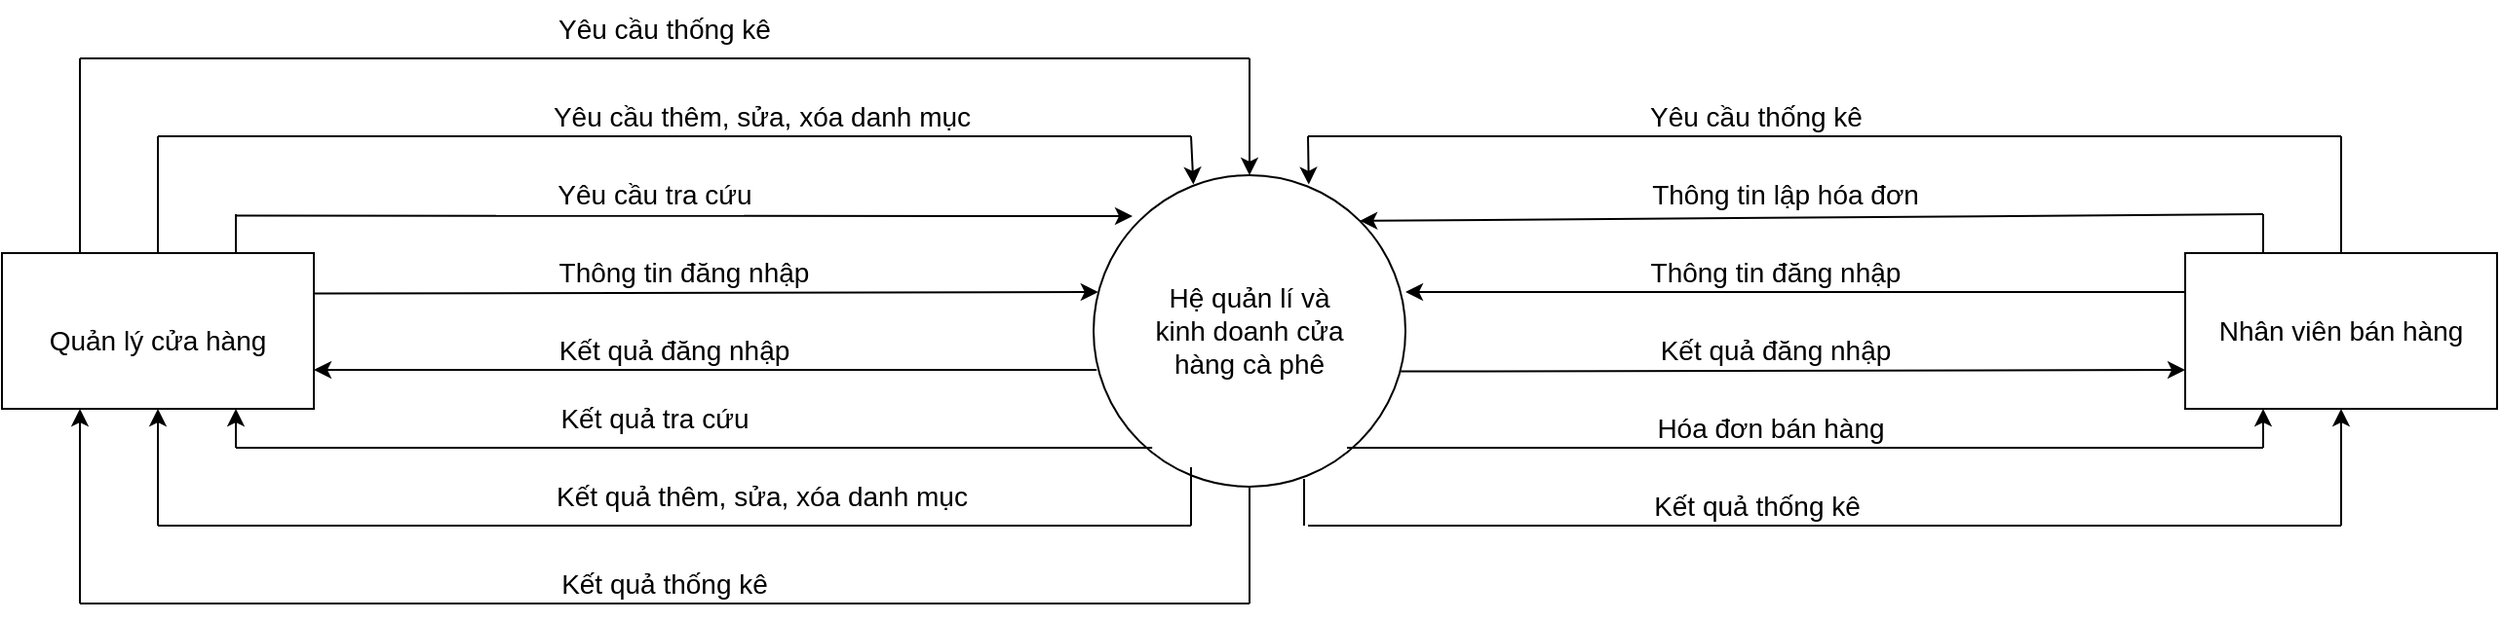 <mxfile version="16.4.11" type="device"><diagram id="OmSRzT9IOsMy6QMwIVkX" name="Page-1"><mxGraphModel dx="1888" dy="641" grid="1" gridSize="10" guides="1" tooltips="1" connect="1" arrows="1" fold="1" page="1" pageScale="1" pageWidth="850" pageHeight="1100" math="0" shadow="0"><root><mxCell id="0"/><mxCell id="1" parent="0"/><mxCell id="Z8nq-rbXBbzlLNZyP6jv-1" value="" style="ellipse;whiteSpace=wrap;html=1;aspect=fixed;" parent="1" vertex="1"><mxGeometry x="320" y="320" width="160" height="160" as="geometry"/></mxCell><mxCell id="Z8nq-rbXBbzlLNZyP6jv-2" value="&lt;font style=&quot;font-size: 14px&quot;&gt;Hệ quản lí và kinh doanh cửa hàng cà phê&lt;/font&gt;" style="text;html=1;strokeColor=none;fillColor=none;align=center;verticalAlign=middle;whiteSpace=wrap;rounded=0;" parent="1" vertex="1"><mxGeometry x="345" y="385" width="110" height="30" as="geometry"/></mxCell><mxCell id="Z8nq-rbXBbzlLNZyP6jv-3" value="" style="rounded=0;whiteSpace=wrap;html=1;fontSize=14;" parent="1" vertex="1"><mxGeometry x="-240" y="360" width="160" height="80" as="geometry"/></mxCell><mxCell id="Z8nq-rbXBbzlLNZyP6jv-4" value="Quản lý cửa hàng" style="text;html=1;strokeColor=none;fillColor=none;align=center;verticalAlign=middle;whiteSpace=wrap;rounded=0;fontSize=14;" parent="1" vertex="1"><mxGeometry x="-220" y="390" width="120" height="30" as="geometry"/></mxCell><mxCell id="Z8nq-rbXBbzlLNZyP6jv-5" value="" style="rounded=0;whiteSpace=wrap;html=1;fontSize=14;" parent="1" vertex="1"><mxGeometry x="880" y="360" width="160" height="80" as="geometry"/></mxCell><mxCell id="Z8nq-rbXBbzlLNZyP6jv-6" value="Nhân viên bán hàng" style="text;html=1;strokeColor=none;fillColor=none;align=center;verticalAlign=middle;whiteSpace=wrap;rounded=0;fontSize=14;" parent="1" vertex="1"><mxGeometry x="890" y="385" width="140" height="30" as="geometry"/></mxCell><mxCell id="Z8nq-rbXBbzlLNZyP6jv-11" value="Thông tin lập hóa đơn" style="text;html=1;strokeColor=none;fillColor=none;align=center;verticalAlign=middle;whiteSpace=wrap;rounded=0;fontSize=14;" parent="1" vertex="1"><mxGeometry x="600" y="320" width="150" height="20" as="geometry"/></mxCell><mxCell id="Z8nq-rbXBbzlLNZyP6jv-13" value="Hóa đơn bán hàng" style="text;html=1;strokeColor=none;fillColor=none;align=center;verticalAlign=middle;whiteSpace=wrap;rounded=0;fontSize=14;" parent="1" vertex="1"><mxGeometry x="600" y="440" width="135" height="20" as="geometry"/></mxCell><mxCell id="Z8nq-rbXBbzlLNZyP6jv-14" value="" style="endArrow=classic;html=1;rounded=0;fontSize=14;exitX=0;exitY=0.25;exitDx=0;exitDy=0;" parent="1" source="Z8nq-rbXBbzlLNZyP6jv-5" edge="1"><mxGeometry width="50" height="50" relative="1" as="geometry"><mxPoint x="880" y="399.7" as="sourcePoint"/><mxPoint x="480" y="380" as="targetPoint"/></mxGeometry></mxCell><mxCell id="Z8nq-rbXBbzlLNZyP6jv-15" value="Thông tin đăng nhập" style="text;html=1;strokeColor=none;fillColor=none;align=center;verticalAlign=middle;whiteSpace=wrap;rounded=0;fontSize=14;" parent="1" vertex="1"><mxGeometry x="600" y="355" width="140" height="30" as="geometry"/></mxCell><mxCell id="Z8nq-rbXBbzlLNZyP6jv-16" value="" style="endArrow=classic;html=1;rounded=0;fontSize=14;entryX=0;entryY=0.75;entryDx=0;entryDy=0;exitX=0.985;exitY=0.63;exitDx=0;exitDy=0;exitPerimeter=0;" parent="1" source="Z8nq-rbXBbzlLNZyP6jv-1" target="Z8nq-rbXBbzlLNZyP6jv-5" edge="1"><mxGeometry width="50" height="50" relative="1" as="geometry"><mxPoint x="480" y="420" as="sourcePoint"/><mxPoint x="887" y="449" as="targetPoint"/></mxGeometry></mxCell><mxCell id="Z8nq-rbXBbzlLNZyP6jv-17" value="Kết quả đăng nhập" style="text;html=1;strokeColor=none;fillColor=none;align=center;verticalAlign=middle;whiteSpace=wrap;rounded=0;fontSize=14;" parent="1" vertex="1"><mxGeometry x="605" y="400" width="130" height="20" as="geometry"/></mxCell><mxCell id="Z8nq-rbXBbzlLNZyP6jv-18" value="" style="endArrow=none;html=1;rounded=0;fontSize=14;exitX=0.25;exitY=0;exitDx=0;exitDy=0;" parent="1" source="Z8nq-rbXBbzlLNZyP6jv-5" edge="1"><mxGeometry width="50" height="50" relative="1" as="geometry"><mxPoint x="630" y="370" as="sourcePoint"/><mxPoint x="920" y="340" as="targetPoint"/></mxGeometry></mxCell><mxCell id="Z8nq-rbXBbzlLNZyP6jv-19" value="" style="endArrow=classic;html=1;rounded=0;fontSize=14;entryX=1;entryY=0;entryDx=0;entryDy=0;" parent="1" target="Z8nq-rbXBbzlLNZyP6jv-1" edge="1"><mxGeometry width="50" height="50" relative="1" as="geometry"><mxPoint x="920" y="340" as="sourcePoint"/><mxPoint x="680" y="320" as="targetPoint"/></mxGeometry></mxCell><mxCell id="Z8nq-rbXBbzlLNZyP6jv-20" value="" style="endArrow=none;html=1;rounded=0;fontSize=14;" parent="1" edge="1"><mxGeometry width="50" height="50" relative="1" as="geometry"><mxPoint x="450" y="460" as="sourcePoint"/><mxPoint x="920" y="460" as="targetPoint"/></mxGeometry></mxCell><mxCell id="Z8nq-rbXBbzlLNZyP6jv-21" value="" style="endArrow=classic;html=1;rounded=0;fontSize=14;entryX=0.25;entryY=1;entryDx=0;entryDy=0;" parent="1" target="Z8nq-rbXBbzlLNZyP6jv-5" edge="1"><mxGeometry width="50" height="50" relative="1" as="geometry"><mxPoint x="920" y="460" as="sourcePoint"/><mxPoint x="680" y="320" as="targetPoint"/></mxGeometry></mxCell><mxCell id="Z8nq-rbXBbzlLNZyP6jv-22" value="" style="endArrow=none;html=1;rounded=0;fontSize=14;exitX=0.5;exitY=0;exitDx=0;exitDy=0;" parent="1" source="Z8nq-rbXBbzlLNZyP6jv-5" edge="1"><mxGeometry width="50" height="50" relative="1" as="geometry"><mxPoint x="610" y="370" as="sourcePoint"/><mxPoint x="960" y="300" as="targetPoint"/></mxGeometry></mxCell><mxCell id="Z8nq-rbXBbzlLNZyP6jv-23" value="" style="endArrow=none;html=1;rounded=0;fontSize=14;" parent="1" edge="1"><mxGeometry width="50" height="50" relative="1" as="geometry"><mxPoint x="430" y="300" as="sourcePoint"/><mxPoint x="960" y="300" as="targetPoint"/></mxGeometry></mxCell><mxCell id="Z8nq-rbXBbzlLNZyP6jv-24" value="" style="endArrow=classic;html=1;rounded=0;fontSize=14;entryX=0.69;entryY=0.03;entryDx=0;entryDy=0;entryPerimeter=0;" parent="1" target="Z8nq-rbXBbzlLNZyP6jv-1" edge="1"><mxGeometry width="50" height="50" relative="1" as="geometry"><mxPoint x="430" y="300" as="sourcePoint"/><mxPoint x="660" y="320" as="targetPoint"/></mxGeometry></mxCell><mxCell id="Z8nq-rbXBbzlLNZyP6jv-25" value="Yêu cầu thống kê" style="text;html=1;strokeColor=none;fillColor=none;align=center;verticalAlign=middle;whiteSpace=wrap;rounded=0;fontSize=14;" parent="1" vertex="1"><mxGeometry x="600" y="280" width="120" height="20" as="geometry"/></mxCell><mxCell id="Z8nq-rbXBbzlLNZyP6jv-26" value="" style="endArrow=none;html=1;rounded=0;fontSize=14;exitX=0.675;exitY=0.975;exitDx=0;exitDy=0;exitPerimeter=0;" parent="1" source="Z8nq-rbXBbzlLNZyP6jv-1" edge="1"><mxGeometry width="50" height="50" relative="1" as="geometry"><mxPoint x="610" y="370" as="sourcePoint"/><mxPoint x="428" y="500" as="targetPoint"/></mxGeometry></mxCell><mxCell id="Z8nq-rbXBbzlLNZyP6jv-28" value="" style="endArrow=none;html=1;rounded=0;fontSize=14;" parent="1" edge="1"><mxGeometry width="50" height="50" relative="1" as="geometry"><mxPoint x="430" y="500" as="sourcePoint"/><mxPoint x="960" y="500" as="targetPoint"/></mxGeometry></mxCell><mxCell id="Z8nq-rbXBbzlLNZyP6jv-29" value="" style="endArrow=classic;html=1;rounded=0;fontSize=14;entryX=0.5;entryY=1;entryDx=0;entryDy=0;" parent="1" target="Z8nq-rbXBbzlLNZyP6jv-5" edge="1"><mxGeometry width="50" height="50" relative="1" as="geometry"><mxPoint x="960" y="500" as="sourcePoint"/><mxPoint x="660" y="320" as="targetPoint"/></mxGeometry></mxCell><mxCell id="Z8nq-rbXBbzlLNZyP6jv-30" value="Kết quả thống kê" style="text;html=1;strokeColor=none;fillColor=none;align=center;verticalAlign=middle;whiteSpace=wrap;rounded=0;fontSize=14;" parent="1" vertex="1"><mxGeometry x="592.5" y="480" width="135" height="20" as="geometry"/></mxCell><mxCell id="Z8nq-rbXBbzlLNZyP6jv-31" value="" style="endArrow=classic;html=1;rounded=0;fontSize=14;entryX=0;entryY=0.75;entryDx=0;entryDy=0;exitX=0.985;exitY=0.63;exitDx=0;exitDy=0;exitPerimeter=0;" parent="1" edge="1"><mxGeometry width="50" height="50" relative="1" as="geometry"><mxPoint x="-80.0" y="380.8" as="sourcePoint"/><mxPoint x="322.4" y="380" as="targetPoint"/></mxGeometry></mxCell><mxCell id="Z8nq-rbXBbzlLNZyP6jv-32" value="Thông tin đăng nhập" style="text;html=1;strokeColor=none;fillColor=none;align=center;verticalAlign=middle;whiteSpace=wrap;rounded=0;fontSize=14;" parent="1" vertex="1"><mxGeometry x="40" y="355" width="140" height="30" as="geometry"/></mxCell><mxCell id="Z8nq-rbXBbzlLNZyP6jv-33" value="" style="endArrow=classic;html=1;rounded=0;fontSize=14;exitX=0.01;exitY=0.625;exitDx=0;exitDy=0;exitPerimeter=0;" parent="1" source="Z8nq-rbXBbzlLNZyP6jv-1" edge="1"><mxGeometry width="50" height="50" relative="1" as="geometry"><mxPoint x="320" y="420" as="sourcePoint"/><mxPoint x="-80" y="420" as="targetPoint"/></mxGeometry></mxCell><mxCell id="Z8nq-rbXBbzlLNZyP6jv-34" value="Kết quả đăng nhập" style="text;html=1;strokeColor=none;fillColor=none;align=center;verticalAlign=middle;whiteSpace=wrap;rounded=0;fontSize=14;" parent="1" vertex="1"><mxGeometry x="40" y="400" width="130" height="20" as="geometry"/></mxCell><mxCell id="Z8nq-rbXBbzlLNZyP6jv-36" value="" style="endArrow=none;html=1;rounded=0;fontSize=14;exitX=0.25;exitY=0;exitDx=0;exitDy=0;" parent="1" edge="1"><mxGeometry width="50" height="50" relative="1" as="geometry"><mxPoint x="-120" y="360" as="sourcePoint"/><mxPoint x="-120" y="340" as="targetPoint"/></mxGeometry></mxCell><mxCell id="Z8nq-rbXBbzlLNZyP6jv-37" value="" style="endArrow=classic;html=1;rounded=0;fontSize=14;exitX=0.985;exitY=0.63;exitDx=0;exitDy=0;exitPerimeter=0;" parent="1" edge="1"><mxGeometry width="50" height="50" relative="1" as="geometry"><mxPoint x="-120" y="340.8" as="sourcePoint"/><mxPoint x="340" y="341" as="targetPoint"/></mxGeometry></mxCell><mxCell id="Z8nq-rbXBbzlLNZyP6jv-38" value="Yêu cầu tra cứu" style="text;html=1;strokeColor=none;fillColor=none;align=center;verticalAlign=middle;whiteSpace=wrap;rounded=0;fontSize=14;" parent="1" vertex="1"><mxGeometry x="40" y="315" width="110" height="30" as="geometry"/></mxCell><mxCell id="Z8nq-rbXBbzlLNZyP6jv-41" value="Kết quả tra cứu" style="text;html=1;strokeColor=none;fillColor=none;align=center;verticalAlign=middle;whiteSpace=wrap;rounded=0;fontSize=14;" parent="1" vertex="1"><mxGeometry x="40" y="430" width="110" height="30" as="geometry"/></mxCell><mxCell id="Z8nq-rbXBbzlLNZyP6jv-43" value="" style="endArrow=none;html=1;rounded=0;fontSize=14;entryX=0.188;entryY=0.875;entryDx=0;entryDy=0;entryPerimeter=0;" parent="1" target="Z8nq-rbXBbzlLNZyP6jv-1" edge="1"><mxGeometry width="50" height="50" relative="1" as="geometry"><mxPoint x="-120" y="460" as="sourcePoint"/><mxPoint x="340" y="460" as="targetPoint"/></mxGeometry></mxCell><mxCell id="Z8nq-rbXBbzlLNZyP6jv-44" value="" style="endArrow=classic;html=1;rounded=0;fontSize=14;entryX=0.75;entryY=1;entryDx=0;entryDy=0;" parent="1" target="Z8nq-rbXBbzlLNZyP6jv-3" edge="1"><mxGeometry width="50" height="50" relative="1" as="geometry"><mxPoint x="-120" y="460" as="sourcePoint"/><mxPoint x="130" y="410" as="targetPoint"/></mxGeometry></mxCell><mxCell id="Z8nq-rbXBbzlLNZyP6jv-45" value="" style="endArrow=none;html=1;rounded=0;fontSize=14;exitX=0.5;exitY=0;exitDx=0;exitDy=0;" parent="1" source="Z8nq-rbXBbzlLNZyP6jv-3" edge="1"><mxGeometry width="50" height="50" relative="1" as="geometry"><mxPoint x="40" y="360" as="sourcePoint"/><mxPoint x="-160" y="300" as="targetPoint"/></mxGeometry></mxCell><mxCell id="Z8nq-rbXBbzlLNZyP6jv-46" value="" style="endArrow=none;html=1;rounded=0;fontSize=14;" parent="1" edge="1"><mxGeometry width="50" height="50" relative="1" as="geometry"><mxPoint x="-160" y="300" as="sourcePoint"/><mxPoint x="370" y="300" as="targetPoint"/></mxGeometry></mxCell><mxCell id="Z8nq-rbXBbzlLNZyP6jv-48" value="" style="endArrow=classic;html=1;rounded=0;fontSize=14;entryX=0.32;entryY=0.03;entryDx=0;entryDy=0;entryPerimeter=0;" parent="1" target="Z8nq-rbXBbzlLNZyP6jv-1" edge="1"><mxGeometry width="50" height="50" relative="1" as="geometry"><mxPoint x="370" y="300" as="sourcePoint"/><mxPoint x="440.4" y="334.8" as="targetPoint"/></mxGeometry></mxCell><mxCell id="Z8nq-rbXBbzlLNZyP6jv-49" value="Yêu cầu thêm, sửa, xóa danh mục" style="text;html=1;strokeColor=none;fillColor=none;align=center;verticalAlign=middle;whiteSpace=wrap;rounded=0;fontSize=14;" parent="1" vertex="1"><mxGeometry x="10" y="275" width="280" height="30" as="geometry"/></mxCell><mxCell id="Z8nq-rbXBbzlLNZyP6jv-50" value="" style="endArrow=none;html=1;rounded=0;fontSize=14;" parent="1" edge="1"><mxGeometry width="50" height="50" relative="1" as="geometry"><mxPoint x="370" y="470" as="sourcePoint"/><mxPoint x="370" y="500" as="targetPoint"/></mxGeometry></mxCell><mxCell id="Z8nq-rbXBbzlLNZyP6jv-51" value="" style="endArrow=none;html=1;rounded=0;fontSize=14;" parent="1" edge="1"><mxGeometry width="50" height="50" relative="1" as="geometry"><mxPoint x="370" y="500" as="sourcePoint"/><mxPoint x="-160" y="500" as="targetPoint"/></mxGeometry></mxCell><mxCell id="Z8nq-rbXBbzlLNZyP6jv-52" value="" style="endArrow=classic;html=1;rounded=0;fontSize=14;entryX=0.5;entryY=1;entryDx=0;entryDy=0;" parent="1" target="Z8nq-rbXBbzlLNZyP6jv-3" edge="1"><mxGeometry width="50" height="50" relative="1" as="geometry"><mxPoint x="-160" y="500" as="sourcePoint"/><mxPoint x="250" y="300" as="targetPoint"/></mxGeometry></mxCell><mxCell id="Z8nq-rbXBbzlLNZyP6jv-54" value="" style="endArrow=none;html=1;rounded=0;fontSize=14;exitX=0.25;exitY=0;exitDx=0;exitDy=0;" parent="1" source="Z8nq-rbXBbzlLNZyP6jv-3" edge="1"><mxGeometry width="50" height="50" relative="1" as="geometry"><mxPoint x="220" y="350" as="sourcePoint"/><mxPoint x="-200" y="260" as="targetPoint"/></mxGeometry></mxCell><mxCell id="Z8nq-rbXBbzlLNZyP6jv-55" value="" style="endArrow=none;html=1;rounded=0;fontSize=14;" parent="1" edge="1"><mxGeometry width="50" height="50" relative="1" as="geometry"><mxPoint x="-200" y="260" as="sourcePoint"/><mxPoint x="400" y="260" as="targetPoint"/></mxGeometry></mxCell><mxCell id="Z8nq-rbXBbzlLNZyP6jv-56" value="" style="endArrow=classic;html=1;rounded=0;fontSize=14;entryX=0.5;entryY=0;entryDx=0;entryDy=0;" parent="1" target="Z8nq-rbXBbzlLNZyP6jv-1" edge="1"><mxGeometry width="50" height="50" relative="1" as="geometry"><mxPoint x="400" y="260" as="sourcePoint"/><mxPoint x="270" y="300" as="targetPoint"/></mxGeometry></mxCell><mxCell id="Z8nq-rbXBbzlLNZyP6jv-57" value="Yêu cầu thống kê" style="text;html=1;strokeColor=none;fillColor=none;align=center;verticalAlign=middle;whiteSpace=wrap;rounded=0;fontSize=14;" parent="1" vertex="1"><mxGeometry x="40" y="230" width="120" height="30" as="geometry"/></mxCell><mxCell id="Z8nq-rbXBbzlLNZyP6jv-58" value="" style="endArrow=none;html=1;rounded=0;fontSize=14;entryX=0.5;entryY=1;entryDx=0;entryDy=0;" parent="1" target="Z8nq-rbXBbzlLNZyP6jv-1" edge="1"><mxGeometry width="50" height="50" relative="1" as="geometry"><mxPoint x="400" y="540" as="sourcePoint"/><mxPoint x="270" y="300" as="targetPoint"/></mxGeometry></mxCell><mxCell id="Z8nq-rbXBbzlLNZyP6jv-59" value="" style="endArrow=none;html=1;rounded=0;fontSize=14;" parent="1" edge="1"><mxGeometry width="50" height="50" relative="1" as="geometry"><mxPoint x="-200" y="540" as="sourcePoint"/><mxPoint x="400" y="540" as="targetPoint"/></mxGeometry></mxCell><mxCell id="Z8nq-rbXBbzlLNZyP6jv-60" value="" style="endArrow=classic;html=1;rounded=0;fontSize=14;entryX=0.25;entryY=1;entryDx=0;entryDy=0;" parent="1" target="Z8nq-rbXBbzlLNZyP6jv-3" edge="1"><mxGeometry width="50" height="50" relative="1" as="geometry"><mxPoint x="-200" y="540" as="sourcePoint"/><mxPoint x="270" y="300" as="targetPoint"/></mxGeometry></mxCell><mxCell id="Z8nq-rbXBbzlLNZyP6jv-61" value="Kết quả thống kê" style="text;html=1;strokeColor=none;fillColor=none;align=center;verticalAlign=middle;whiteSpace=wrap;rounded=0;fontSize=14;" parent="1" vertex="1"><mxGeometry x="40" y="520" width="120" height="20" as="geometry"/></mxCell><mxCell id="_GYVRvJhol--N-z7llYt-1" value="Kết quả thêm, sửa, xóa danh mục" style="text;html=1;strokeColor=none;fillColor=none;align=center;verticalAlign=middle;whiteSpace=wrap;rounded=0;fontSize=14;" parent="1" vertex="1"><mxGeometry x="10" y="470" width="280" height="30" as="geometry"/></mxCell></root></mxGraphModel></diagram></mxfile>